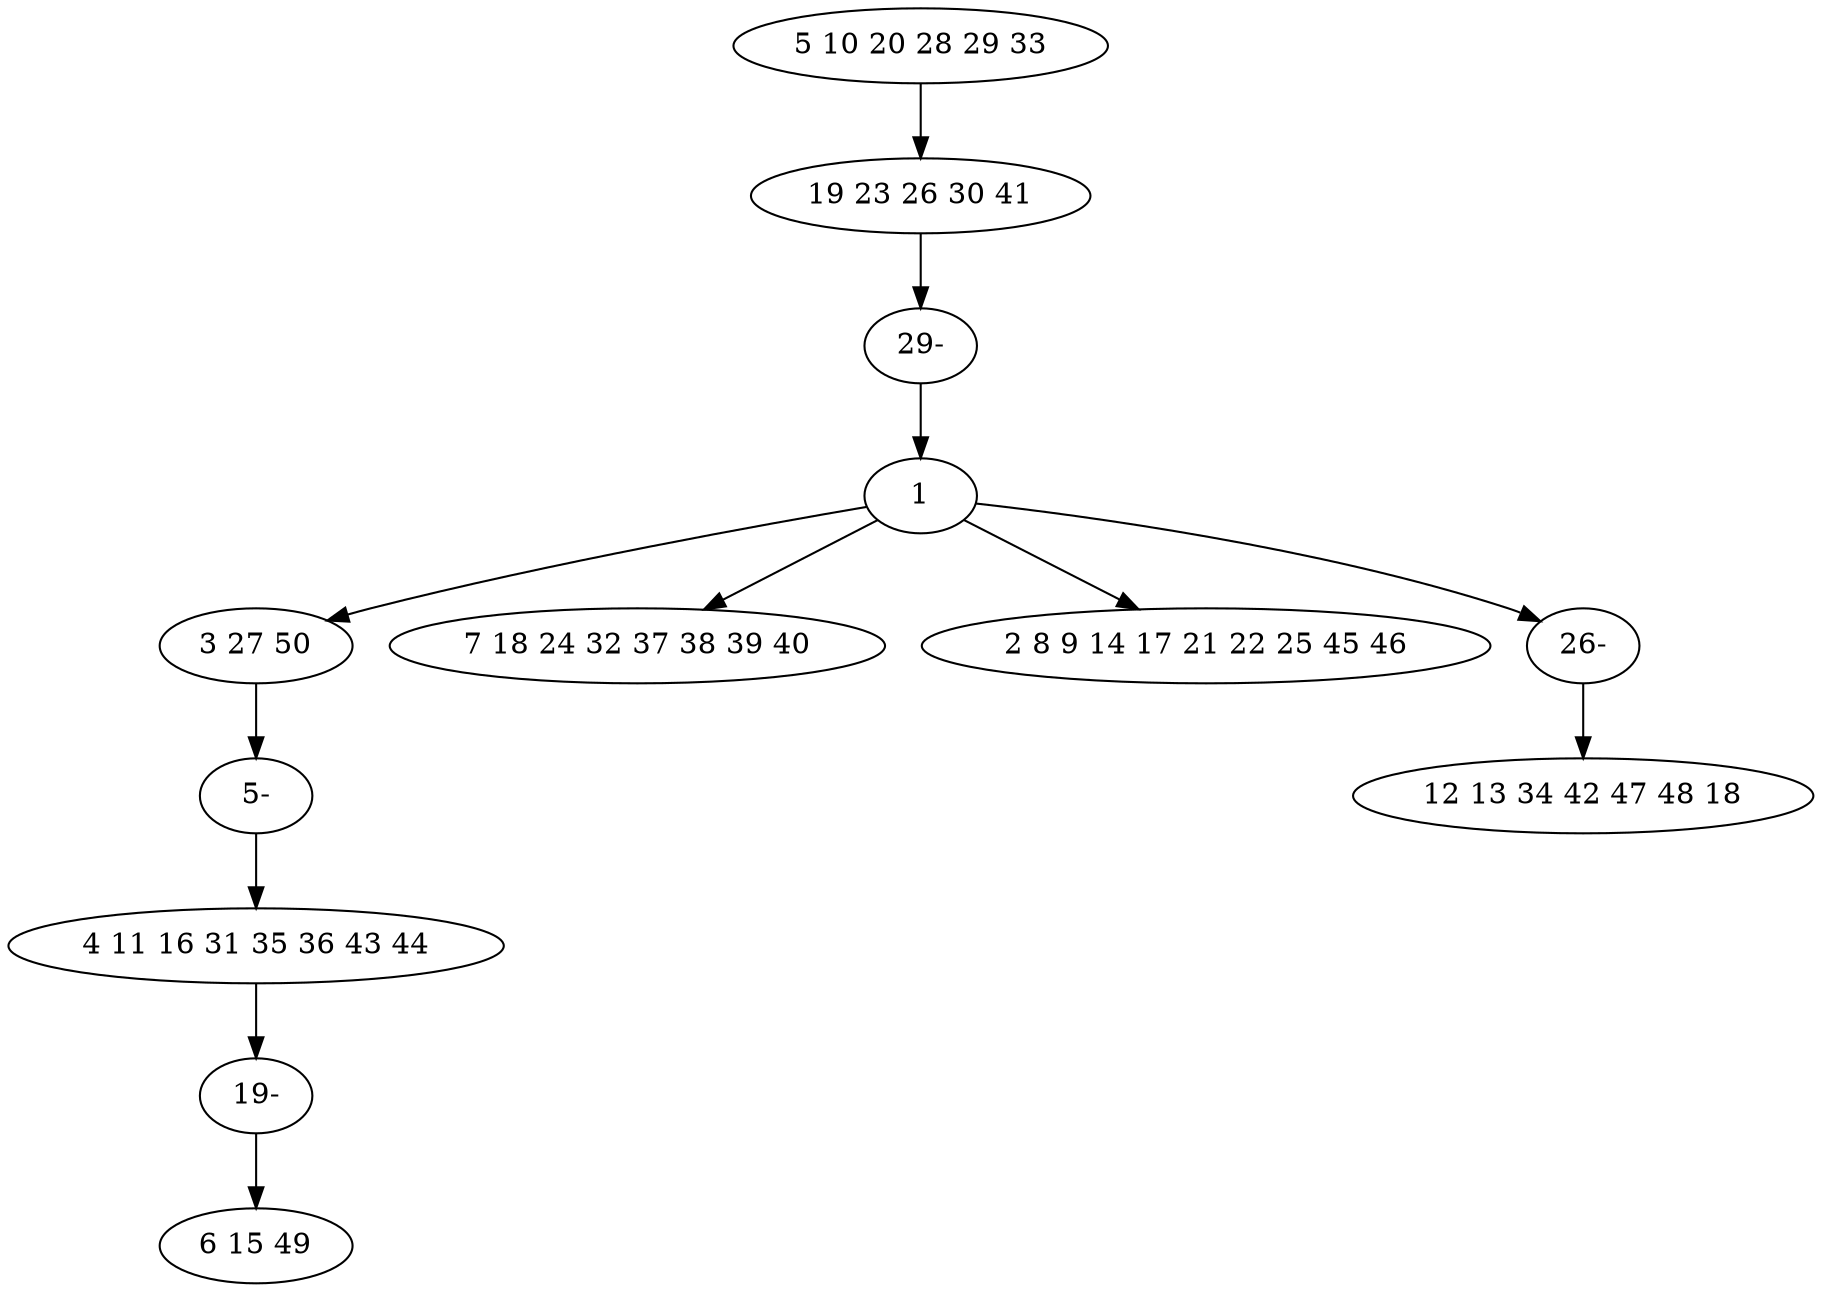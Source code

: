 digraph true_tree {
	"0" -> "1"
	"1" -> "11"
	"2" -> "3"
	"2" -> "4"
	"2" -> "5"
	"3" -> "10"
	"6" -> "12"
	"2" -> "9"
	"9" -> "8"
	"10" -> "6"
	"11" -> "2"
	"12" -> "7"
	"0" [label="5 10 20 28 29 33"];
	"1" [label="19 23 26 30 41"];
	"2" [label="1"];
	"3" [label="3 27 50"];
	"4" [label="7 18 24 32 37 38 39 40"];
	"5" [label="2 8 9 14 17 21 22 25 45 46"];
	"6" [label="4 11 16 31 35 36 43 44"];
	"7" [label="6 15 49"];
	"8" [label="12 13 34 42 47 48 18"];
	"9" [label="26-"];
	"10" [label="5-"];
	"11" [label="29-"];
	"12" [label="19-"];
}
